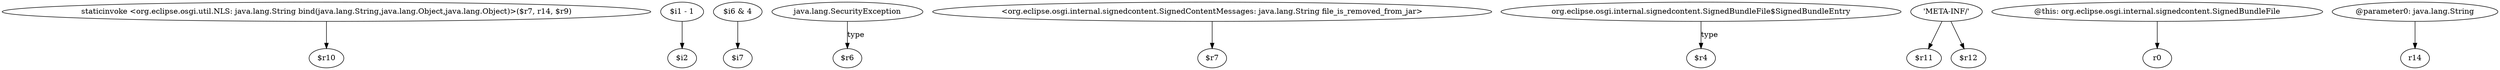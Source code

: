 digraph g {
0[label="staticinvoke <org.eclipse.osgi.util.NLS: java.lang.String bind(java.lang.String,java.lang.Object,java.lang.Object)>($r7, r14, $r9)"]
1[label="$r10"]
0->1[label=""]
2[label="$i1 - 1"]
3[label="$i2"]
2->3[label=""]
4[label="$i6 & 4"]
5[label="$i7"]
4->5[label=""]
6[label="java.lang.SecurityException"]
7[label="$r6"]
6->7[label="type"]
8[label="<org.eclipse.osgi.internal.signedcontent.SignedContentMessages: java.lang.String file_is_removed_from_jar>"]
9[label="$r7"]
8->9[label=""]
10[label="org.eclipse.osgi.internal.signedcontent.SignedBundleFile$SignedBundleEntry"]
11[label="$r4"]
10->11[label="type"]
12[label="'META-INF/'"]
13[label="$r11"]
12->13[label=""]
14[label="$r12"]
12->14[label=""]
15[label="@this: org.eclipse.osgi.internal.signedcontent.SignedBundleFile"]
16[label="r0"]
15->16[label=""]
17[label="@parameter0: java.lang.String"]
18[label="r14"]
17->18[label=""]
}